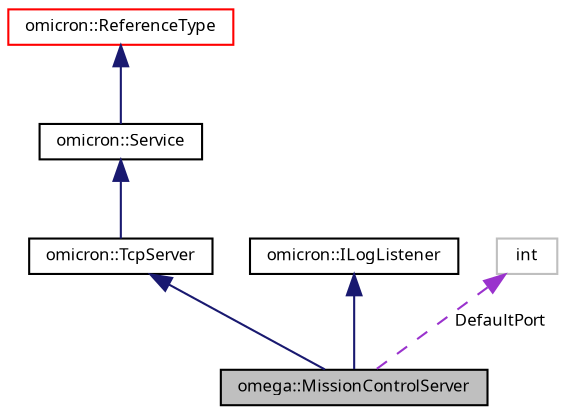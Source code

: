 digraph "omega::MissionControlServer"
{
  bgcolor="transparent";
  edge [fontname="FreeSans.ttf",fontsize="8",labelfontname="FreeSans.ttf",labelfontsize="8"];
  node [fontname="FreeSans.ttf",fontsize="8",shape=record];
  Node1 [label="omega::MissionControlServer",height=0.2,width=0.4,color="black", fillcolor="grey75", style="filled", fontcolor="black"];
  Node2 -> Node1 [dir="back",color="midnightblue",fontsize="8",style="solid",fontname="FreeSans.ttf"];
  Node2 [label="omicron::TcpServer",height=0.2,width=0.4,color="black",URL="$classomicron_1_1_tcp_server.html",tooltip="Implements a Tcp server. "];
  Node3 -> Node2 [dir="back",color="midnightblue",fontsize="8",style="solid",fontname="FreeSans.ttf"];
  Node3 [label="omicron::Service",height=0.2,width=0.4,color="black",URL="$classomicron_1_1_service.html",tooltip="The base class for Services: a Service has code that is executed periodically (in the poll method) an..."];
  Node4 -> Node3 [dir="back",color="midnightblue",fontsize="8",style="solid",fontname="FreeSans.ttf"];
  Node4 [label="omicron::ReferenceType",height=0.2,width=0.4,color="red",URL="$classomicron_1_1_reference_type.html",tooltip="Implements a base class for reference-counted types. "];
  Node5 -> Node1 [dir="back",color="midnightblue",fontsize="8",style="solid",fontname="FreeSans.ttf"];
  Node5 [label="omicron::ILogListener",height=0.2,width=0.4,color="black",URL="$classomicron_1_1_i_log_listener.html"];
  Node6 -> Node1 [dir="back",color="darkorchid3",fontsize="8",style="dashed",label=" DefaultPort" ,fontname="FreeSans.ttf"];
  Node6 [label="int",height=0.2,width=0.4,color="grey75"];
}

